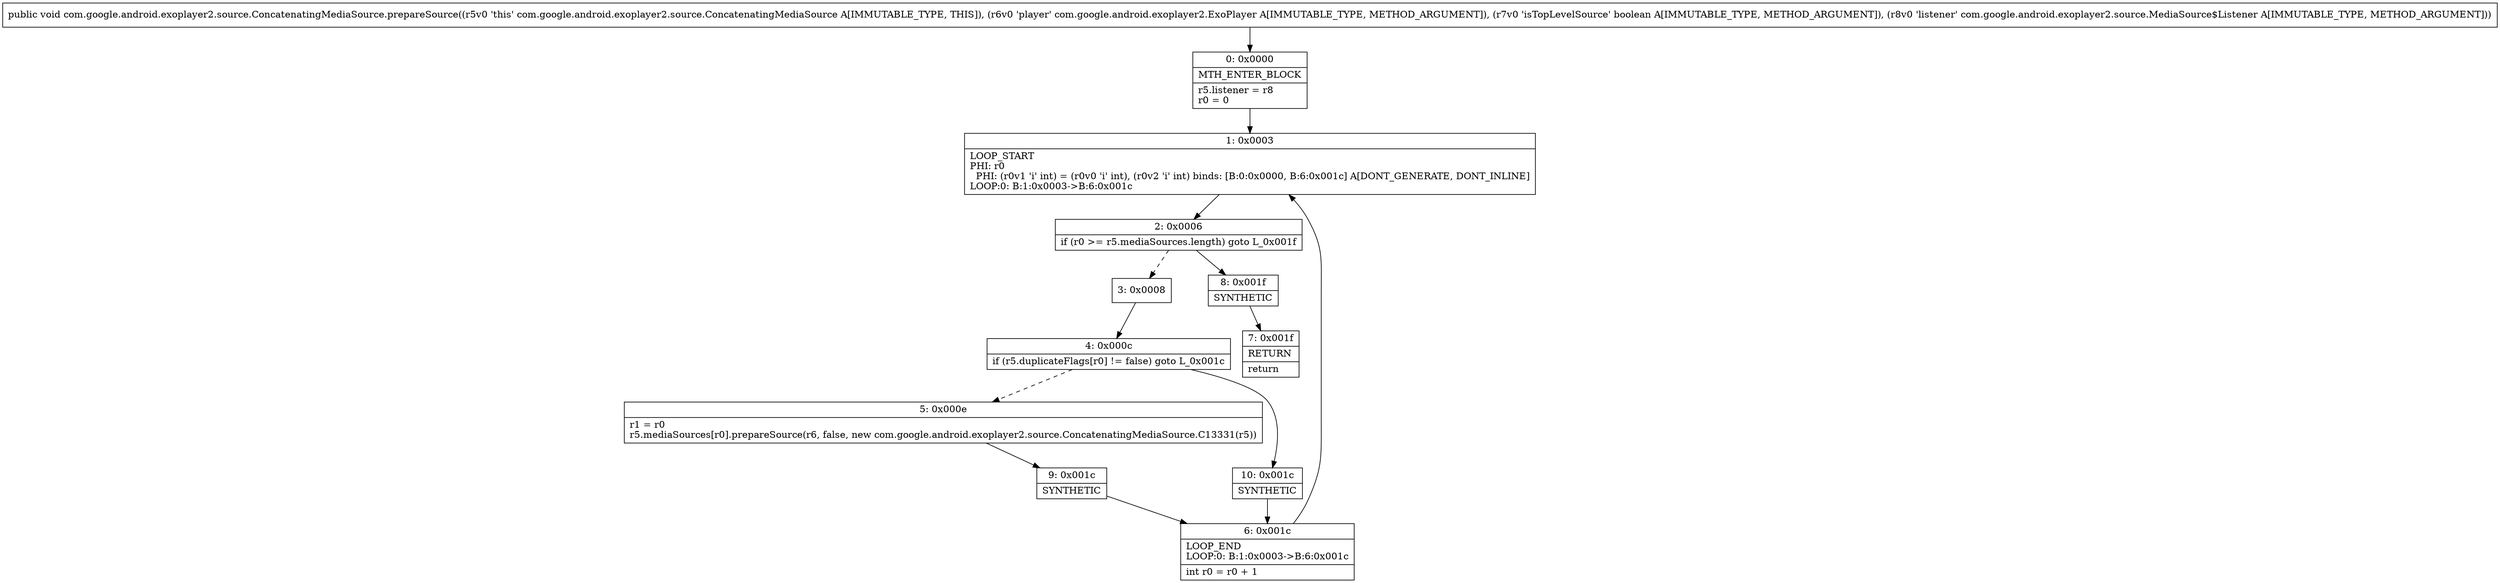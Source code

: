 digraph "CFG forcom.google.android.exoplayer2.source.ConcatenatingMediaSource.prepareSource(Lcom\/google\/android\/exoplayer2\/ExoPlayer;ZLcom\/google\/android\/exoplayer2\/source\/MediaSource$Listener;)V" {
Node_0 [shape=record,label="{0\:\ 0x0000|MTH_ENTER_BLOCK\l|r5.listener = r8\lr0 = 0\l}"];
Node_1 [shape=record,label="{1\:\ 0x0003|LOOP_START\lPHI: r0 \l  PHI: (r0v1 'i' int) = (r0v0 'i' int), (r0v2 'i' int) binds: [B:0:0x0000, B:6:0x001c] A[DONT_GENERATE, DONT_INLINE]\lLOOP:0: B:1:0x0003\-\>B:6:0x001c\l}"];
Node_2 [shape=record,label="{2\:\ 0x0006|if (r0 \>= r5.mediaSources.length) goto L_0x001f\l}"];
Node_3 [shape=record,label="{3\:\ 0x0008}"];
Node_4 [shape=record,label="{4\:\ 0x000c|if (r5.duplicateFlags[r0] != false) goto L_0x001c\l}"];
Node_5 [shape=record,label="{5\:\ 0x000e|r1 = r0\lr5.mediaSources[r0].prepareSource(r6, false, new com.google.android.exoplayer2.source.ConcatenatingMediaSource.C13331(r5))\l}"];
Node_6 [shape=record,label="{6\:\ 0x001c|LOOP_END\lLOOP:0: B:1:0x0003\-\>B:6:0x001c\l|int r0 = r0 + 1\l}"];
Node_7 [shape=record,label="{7\:\ 0x001f|RETURN\l|return\l}"];
Node_8 [shape=record,label="{8\:\ 0x001f|SYNTHETIC\l}"];
Node_9 [shape=record,label="{9\:\ 0x001c|SYNTHETIC\l}"];
Node_10 [shape=record,label="{10\:\ 0x001c|SYNTHETIC\l}"];
MethodNode[shape=record,label="{public void com.google.android.exoplayer2.source.ConcatenatingMediaSource.prepareSource((r5v0 'this' com.google.android.exoplayer2.source.ConcatenatingMediaSource A[IMMUTABLE_TYPE, THIS]), (r6v0 'player' com.google.android.exoplayer2.ExoPlayer A[IMMUTABLE_TYPE, METHOD_ARGUMENT]), (r7v0 'isTopLevelSource' boolean A[IMMUTABLE_TYPE, METHOD_ARGUMENT]), (r8v0 'listener' com.google.android.exoplayer2.source.MediaSource$Listener A[IMMUTABLE_TYPE, METHOD_ARGUMENT])) }"];
MethodNode -> Node_0;
Node_0 -> Node_1;
Node_1 -> Node_2;
Node_2 -> Node_3[style=dashed];
Node_2 -> Node_8;
Node_3 -> Node_4;
Node_4 -> Node_5[style=dashed];
Node_4 -> Node_10;
Node_5 -> Node_9;
Node_6 -> Node_1;
Node_8 -> Node_7;
Node_9 -> Node_6;
Node_10 -> Node_6;
}

